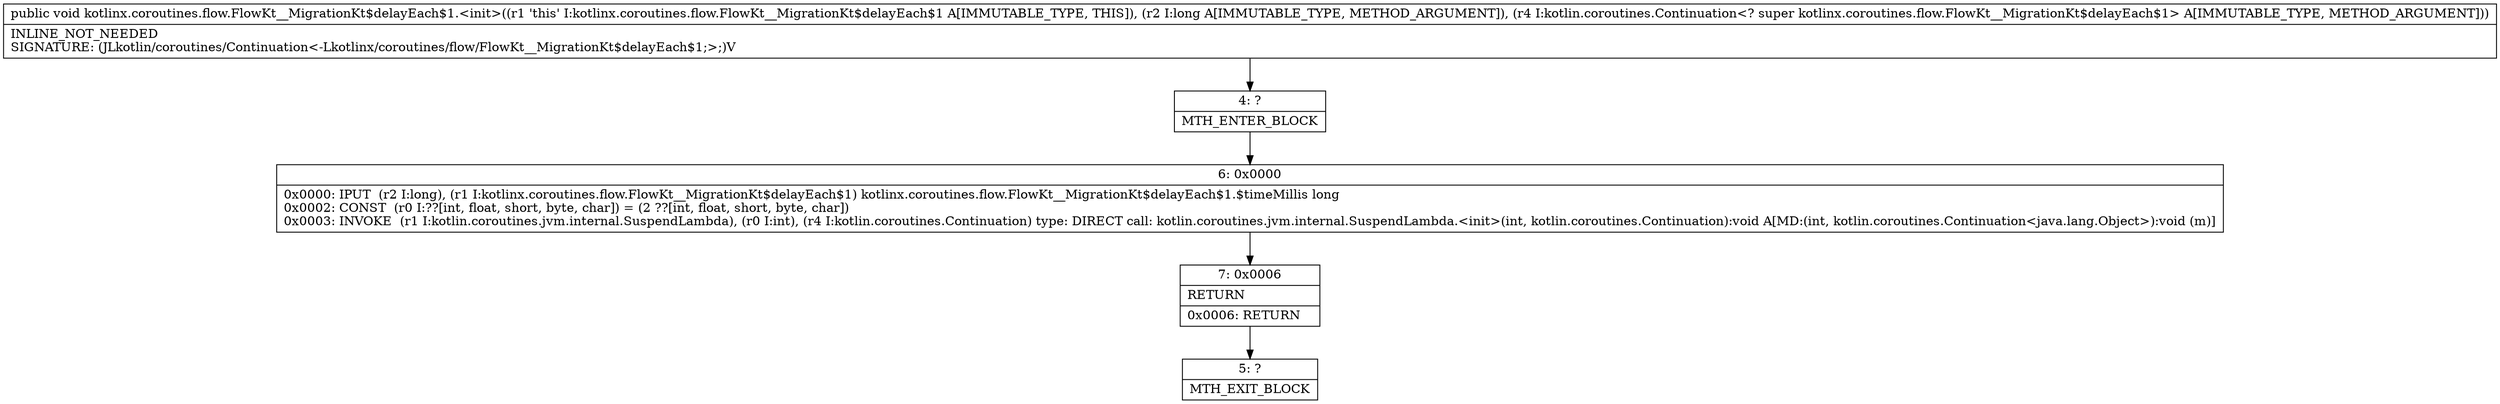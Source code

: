 digraph "CFG forkotlinx.coroutines.flow.FlowKt__MigrationKt$delayEach$1.\<init\>(JLkotlin\/coroutines\/Continuation;)V" {
Node_4 [shape=record,label="{4\:\ ?|MTH_ENTER_BLOCK\l}"];
Node_6 [shape=record,label="{6\:\ 0x0000|0x0000: IPUT  (r2 I:long), (r1 I:kotlinx.coroutines.flow.FlowKt__MigrationKt$delayEach$1) kotlinx.coroutines.flow.FlowKt__MigrationKt$delayEach$1.$timeMillis long \l0x0002: CONST  (r0 I:??[int, float, short, byte, char]) = (2 ??[int, float, short, byte, char]) \l0x0003: INVOKE  (r1 I:kotlin.coroutines.jvm.internal.SuspendLambda), (r0 I:int), (r4 I:kotlin.coroutines.Continuation) type: DIRECT call: kotlin.coroutines.jvm.internal.SuspendLambda.\<init\>(int, kotlin.coroutines.Continuation):void A[MD:(int, kotlin.coroutines.Continuation\<java.lang.Object\>):void (m)]\l}"];
Node_7 [shape=record,label="{7\:\ 0x0006|RETURN\l|0x0006: RETURN   \l}"];
Node_5 [shape=record,label="{5\:\ ?|MTH_EXIT_BLOCK\l}"];
MethodNode[shape=record,label="{public void kotlinx.coroutines.flow.FlowKt__MigrationKt$delayEach$1.\<init\>((r1 'this' I:kotlinx.coroutines.flow.FlowKt__MigrationKt$delayEach$1 A[IMMUTABLE_TYPE, THIS]), (r2 I:long A[IMMUTABLE_TYPE, METHOD_ARGUMENT]), (r4 I:kotlin.coroutines.Continuation\<? super kotlinx.coroutines.flow.FlowKt__MigrationKt$delayEach$1\> A[IMMUTABLE_TYPE, METHOD_ARGUMENT]))  | INLINE_NOT_NEEDED\lSIGNATURE: (JLkotlin\/coroutines\/Continuation\<\-Lkotlinx\/coroutines\/flow\/FlowKt__MigrationKt$delayEach$1;\>;)V\l}"];
MethodNode -> Node_4;Node_4 -> Node_6;
Node_6 -> Node_7;
Node_7 -> Node_5;
}

